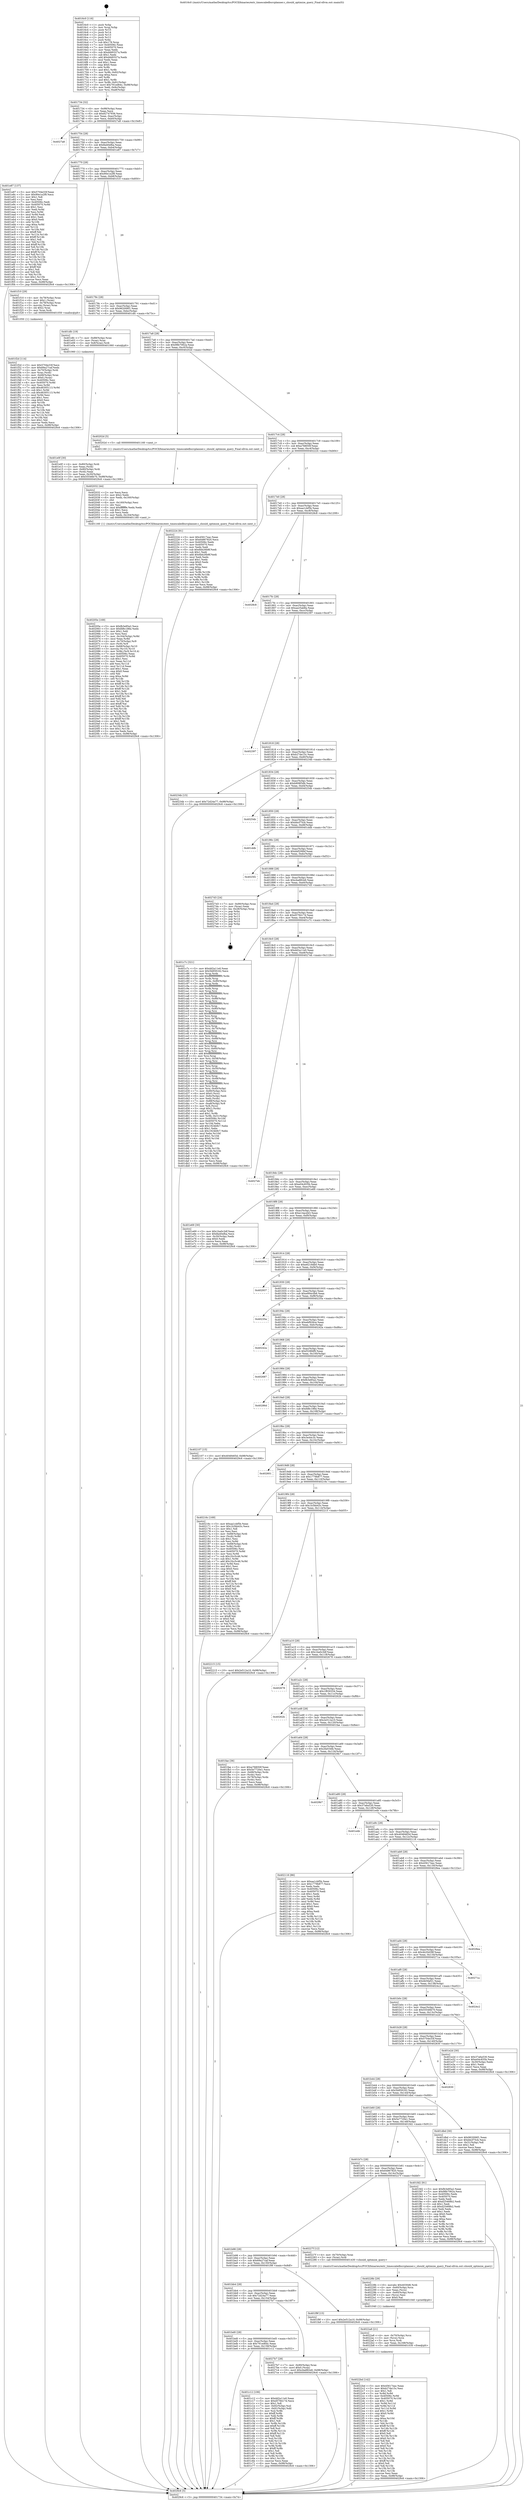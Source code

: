 digraph "0x4016c0" {
  label = "0x4016c0 (/mnt/c/Users/mathe/Desktop/tcc/POCII/binaries/extr_timescaledbsrcplanner.c_should_optimize_query_Final-ollvm.out::main(0))"
  labelloc = "t"
  node[shape=record]

  Entry [label="",width=0.3,height=0.3,shape=circle,fillcolor=black,style=filled]
  "0x401734" [label="{
     0x401734 [32]\l
     | [instrs]\l
     &nbsp;&nbsp;0x401734 \<+6\>: mov -0x98(%rbp),%eax\l
     &nbsp;&nbsp;0x40173a \<+2\>: mov %eax,%ecx\l
     &nbsp;&nbsp;0x40173c \<+6\>: sub $0x82747936,%ecx\l
     &nbsp;&nbsp;0x401742 \<+6\>: mov %eax,-0xac(%rbp)\l
     &nbsp;&nbsp;0x401748 \<+6\>: mov %ecx,-0xb0(%rbp)\l
     &nbsp;&nbsp;0x40174e \<+6\>: je 00000000004027a8 \<main+0x10e8\>\l
  }"]
  "0x4027a8" [label="{
     0x4027a8\l
  }", style=dashed]
  "0x401754" [label="{
     0x401754 [28]\l
     | [instrs]\l
     &nbsp;&nbsp;0x401754 \<+5\>: jmp 0000000000401759 \<main+0x99\>\l
     &nbsp;&nbsp;0x401759 \<+6\>: mov -0xac(%rbp),%eax\l
     &nbsp;&nbsp;0x40175f \<+5\>: sub $0x8a40efba,%eax\l
     &nbsp;&nbsp;0x401764 \<+6\>: mov %eax,-0xb4(%rbp)\l
     &nbsp;&nbsp;0x40176a \<+6\>: je 0000000000401e87 \<main+0x7c7\>\l
  }"]
  Exit [label="",width=0.3,height=0.3,shape=circle,fillcolor=black,style=filled,peripheries=2]
  "0x401e87" [label="{
     0x401e87 [137]\l
     | [instrs]\l
     &nbsp;&nbsp;0x401e87 \<+5\>: mov $0x5704e33f,%eax\l
     &nbsp;&nbsp;0x401e8c \<+5\>: mov $0x90e1e2f9,%ecx\l
     &nbsp;&nbsp;0x401e91 \<+2\>: mov $0x1,%dl\l
     &nbsp;&nbsp;0x401e93 \<+2\>: xor %esi,%esi\l
     &nbsp;&nbsp;0x401e95 \<+7\>: mov 0x40506c,%edi\l
     &nbsp;&nbsp;0x401e9c \<+8\>: mov 0x405070,%r8d\l
     &nbsp;&nbsp;0x401ea4 \<+3\>: sub $0x1,%esi\l
     &nbsp;&nbsp;0x401ea7 \<+3\>: mov %edi,%r9d\l
     &nbsp;&nbsp;0x401eaa \<+3\>: add %esi,%r9d\l
     &nbsp;&nbsp;0x401ead \<+4\>: imul %r9d,%edi\l
     &nbsp;&nbsp;0x401eb1 \<+3\>: and $0x1,%edi\l
     &nbsp;&nbsp;0x401eb4 \<+3\>: cmp $0x0,%edi\l
     &nbsp;&nbsp;0x401eb7 \<+4\>: sete %r10b\l
     &nbsp;&nbsp;0x401ebb \<+4\>: cmp $0xa,%r8d\l
     &nbsp;&nbsp;0x401ebf \<+4\>: setl %r11b\l
     &nbsp;&nbsp;0x401ec3 \<+3\>: mov %r10b,%bl\l
     &nbsp;&nbsp;0x401ec6 \<+3\>: xor $0xff,%bl\l
     &nbsp;&nbsp;0x401ec9 \<+3\>: mov %r11b,%r14b\l
     &nbsp;&nbsp;0x401ecc \<+4\>: xor $0xff,%r14b\l
     &nbsp;&nbsp;0x401ed0 \<+3\>: xor $0x1,%dl\l
     &nbsp;&nbsp;0x401ed3 \<+3\>: mov %bl,%r15b\l
     &nbsp;&nbsp;0x401ed6 \<+4\>: and $0xff,%r15b\l
     &nbsp;&nbsp;0x401eda \<+3\>: and %dl,%r10b\l
     &nbsp;&nbsp;0x401edd \<+3\>: mov %r14b,%r12b\l
     &nbsp;&nbsp;0x401ee0 \<+4\>: and $0xff,%r12b\l
     &nbsp;&nbsp;0x401ee4 \<+3\>: and %dl,%r11b\l
     &nbsp;&nbsp;0x401ee7 \<+3\>: or %r10b,%r15b\l
     &nbsp;&nbsp;0x401eea \<+3\>: or %r11b,%r12b\l
     &nbsp;&nbsp;0x401eed \<+3\>: xor %r12b,%r15b\l
     &nbsp;&nbsp;0x401ef0 \<+3\>: or %r14b,%bl\l
     &nbsp;&nbsp;0x401ef3 \<+3\>: xor $0xff,%bl\l
     &nbsp;&nbsp;0x401ef6 \<+3\>: or $0x1,%dl\l
     &nbsp;&nbsp;0x401ef9 \<+2\>: and %dl,%bl\l
     &nbsp;&nbsp;0x401efb \<+3\>: or %bl,%r15b\l
     &nbsp;&nbsp;0x401efe \<+4\>: test $0x1,%r15b\l
     &nbsp;&nbsp;0x401f02 \<+3\>: cmovne %ecx,%eax\l
     &nbsp;&nbsp;0x401f05 \<+6\>: mov %eax,-0x98(%rbp)\l
     &nbsp;&nbsp;0x401f0b \<+5\>: jmp 00000000004029c6 \<main+0x1306\>\l
  }"]
  "0x401770" [label="{
     0x401770 [28]\l
     | [instrs]\l
     &nbsp;&nbsp;0x401770 \<+5\>: jmp 0000000000401775 \<main+0xb5\>\l
     &nbsp;&nbsp;0x401775 \<+6\>: mov -0xac(%rbp),%eax\l
     &nbsp;&nbsp;0x40177b \<+5\>: sub $0x90e1e2f9,%eax\l
     &nbsp;&nbsp;0x401780 \<+6\>: mov %eax,-0xb8(%rbp)\l
     &nbsp;&nbsp;0x401786 \<+6\>: je 0000000000401f10 \<main+0x850\>\l
  }"]
  "0x4022bd" [label="{
     0x4022bd [142]\l
     | [instrs]\l
     &nbsp;&nbsp;0x4022bd \<+5\>: mov $0x45617eac,%eax\l
     &nbsp;&nbsp;0x4022c2 \<+5\>: mov $0xb27de15c,%esi\l
     &nbsp;&nbsp;0x4022c7 \<+2\>: mov $0x1,%dl\l
     &nbsp;&nbsp;0x4022c9 \<+3\>: xor %r8d,%r8d\l
     &nbsp;&nbsp;0x4022cc \<+8\>: mov 0x40506c,%r9d\l
     &nbsp;&nbsp;0x4022d4 \<+8\>: mov 0x405070,%r10d\l
     &nbsp;&nbsp;0x4022dc \<+4\>: sub $0x1,%r8d\l
     &nbsp;&nbsp;0x4022e0 \<+3\>: mov %r9d,%r11d\l
     &nbsp;&nbsp;0x4022e3 \<+3\>: add %r8d,%r11d\l
     &nbsp;&nbsp;0x4022e6 \<+4\>: imul %r11d,%r9d\l
     &nbsp;&nbsp;0x4022ea \<+4\>: and $0x1,%r9d\l
     &nbsp;&nbsp;0x4022ee \<+4\>: cmp $0x0,%r9d\l
     &nbsp;&nbsp;0x4022f2 \<+3\>: sete %bl\l
     &nbsp;&nbsp;0x4022f5 \<+4\>: cmp $0xa,%r10d\l
     &nbsp;&nbsp;0x4022f9 \<+4\>: setl %r14b\l
     &nbsp;&nbsp;0x4022fd \<+3\>: mov %bl,%r15b\l
     &nbsp;&nbsp;0x402300 \<+4\>: xor $0xff,%r15b\l
     &nbsp;&nbsp;0x402304 \<+3\>: mov %r14b,%r12b\l
     &nbsp;&nbsp;0x402307 \<+4\>: xor $0xff,%r12b\l
     &nbsp;&nbsp;0x40230b \<+3\>: xor $0x0,%dl\l
     &nbsp;&nbsp;0x40230e \<+3\>: mov %r15b,%r13b\l
     &nbsp;&nbsp;0x402311 \<+4\>: and $0x0,%r13b\l
     &nbsp;&nbsp;0x402315 \<+2\>: and %dl,%bl\l
     &nbsp;&nbsp;0x402317 \<+3\>: mov %r12b,%cl\l
     &nbsp;&nbsp;0x40231a \<+3\>: and $0x0,%cl\l
     &nbsp;&nbsp;0x40231d \<+3\>: and %dl,%r14b\l
     &nbsp;&nbsp;0x402320 \<+3\>: or %bl,%r13b\l
     &nbsp;&nbsp;0x402323 \<+3\>: or %r14b,%cl\l
     &nbsp;&nbsp;0x402326 \<+3\>: xor %cl,%r13b\l
     &nbsp;&nbsp;0x402329 \<+3\>: or %r12b,%r15b\l
     &nbsp;&nbsp;0x40232c \<+4\>: xor $0xff,%r15b\l
     &nbsp;&nbsp;0x402330 \<+3\>: or $0x0,%dl\l
     &nbsp;&nbsp;0x402333 \<+3\>: and %dl,%r15b\l
     &nbsp;&nbsp;0x402336 \<+3\>: or %r15b,%r13b\l
     &nbsp;&nbsp;0x402339 \<+4\>: test $0x1,%r13b\l
     &nbsp;&nbsp;0x40233d \<+3\>: cmovne %esi,%eax\l
     &nbsp;&nbsp;0x402340 \<+6\>: mov %eax,-0x98(%rbp)\l
     &nbsp;&nbsp;0x402346 \<+5\>: jmp 00000000004029c6 \<main+0x1306\>\l
  }"]
  "0x401f10" [label="{
     0x401f10 [29]\l
     | [instrs]\l
     &nbsp;&nbsp;0x401f10 \<+4\>: mov -0x78(%rbp),%rax\l
     &nbsp;&nbsp;0x401f14 \<+6\>: movl $0x1,(%rax)\l
     &nbsp;&nbsp;0x401f1a \<+4\>: mov -0x78(%rbp),%rax\l
     &nbsp;&nbsp;0x401f1e \<+3\>: movslq (%rax),%rax\l
     &nbsp;&nbsp;0x401f21 \<+4\>: shl $0x2,%rax\l
     &nbsp;&nbsp;0x401f25 \<+3\>: mov %rax,%rdi\l
     &nbsp;&nbsp;0x401f28 \<+5\>: call 0000000000401050 \<malloc@plt\>\l
     | [calls]\l
     &nbsp;&nbsp;0x401050 \{1\} (unknown)\l
  }"]
  "0x40178c" [label="{
     0x40178c [28]\l
     | [instrs]\l
     &nbsp;&nbsp;0x40178c \<+5\>: jmp 0000000000401791 \<main+0xd1\>\l
     &nbsp;&nbsp;0x401791 \<+6\>: mov -0xac(%rbp),%eax\l
     &nbsp;&nbsp;0x401797 \<+5\>: sub $0x962006f1,%eax\l
     &nbsp;&nbsp;0x40179c \<+6\>: mov %eax,-0xbc(%rbp)\l
     &nbsp;&nbsp;0x4017a2 \<+6\>: je 0000000000401dfc \<main+0x73c\>\l
  }"]
  "0x4022a8" [label="{
     0x4022a8 [21]\l
     | [instrs]\l
     &nbsp;&nbsp;0x4022a8 \<+4\>: mov -0x70(%rbp),%rcx\l
     &nbsp;&nbsp;0x4022ac \<+3\>: mov (%rcx),%rcx\l
     &nbsp;&nbsp;0x4022af \<+3\>: mov %rcx,%rdi\l
     &nbsp;&nbsp;0x4022b2 \<+6\>: mov %eax,-0x168(%rbp)\l
     &nbsp;&nbsp;0x4022b8 \<+5\>: call 0000000000401030 \<free@plt\>\l
     | [calls]\l
     &nbsp;&nbsp;0x401030 \{1\} (unknown)\l
  }"]
  "0x401dfc" [label="{
     0x401dfc [19]\l
     | [instrs]\l
     &nbsp;&nbsp;0x401dfc \<+7\>: mov -0x88(%rbp),%rax\l
     &nbsp;&nbsp;0x401e03 \<+3\>: mov (%rax),%rax\l
     &nbsp;&nbsp;0x401e06 \<+4\>: mov 0x8(%rax),%rdi\l
     &nbsp;&nbsp;0x401e0a \<+5\>: call 0000000000401060 \<atoi@plt\>\l
     | [calls]\l
     &nbsp;&nbsp;0x401060 \{1\} (unknown)\l
  }"]
  "0x4017a8" [label="{
     0x4017a8 [28]\l
     | [instrs]\l
     &nbsp;&nbsp;0x4017a8 \<+5\>: jmp 00000000004017ad \<main+0xed\>\l
     &nbsp;&nbsp;0x4017ad \<+6\>: mov -0xac(%rbp),%eax\l
     &nbsp;&nbsp;0x4017b3 \<+5\>: sub $0x98b7062a,%eax\l
     &nbsp;&nbsp;0x4017b8 \<+6\>: mov %eax,-0xc0(%rbp)\l
     &nbsp;&nbsp;0x4017be \<+6\>: je 000000000040202d \<main+0x96d\>\l
  }"]
  "0x40228b" [label="{
     0x40228b [29]\l
     | [instrs]\l
     &nbsp;&nbsp;0x40228b \<+10\>: movabs $0x4030d6,%rdi\l
     &nbsp;&nbsp;0x402295 \<+4\>: mov -0x60(%rbp),%rcx\l
     &nbsp;&nbsp;0x402299 \<+2\>: mov %eax,(%rcx)\l
     &nbsp;&nbsp;0x40229b \<+4\>: mov -0x60(%rbp),%rcx\l
     &nbsp;&nbsp;0x40229f \<+2\>: mov (%rcx),%esi\l
     &nbsp;&nbsp;0x4022a1 \<+2\>: mov $0x0,%al\l
     &nbsp;&nbsp;0x4022a3 \<+5\>: call 0000000000401040 \<printf@plt\>\l
     | [calls]\l
     &nbsp;&nbsp;0x401040 \{1\} (unknown)\l
  }"]
  "0x40202d" [label="{
     0x40202d [5]\l
     | [instrs]\l
     &nbsp;&nbsp;0x40202d \<+5\>: call 0000000000401160 \<next_i\>\l
     | [calls]\l
     &nbsp;&nbsp;0x401160 \{1\} (/mnt/c/Users/mathe/Desktop/tcc/POCII/binaries/extr_timescaledbsrcplanner.c_should_optimize_query_Final-ollvm.out::next_i)\l
  }"]
  "0x4017c4" [label="{
     0x4017c4 [28]\l
     | [instrs]\l
     &nbsp;&nbsp;0x4017c4 \<+5\>: jmp 00000000004017c9 \<main+0x109\>\l
     &nbsp;&nbsp;0x4017c9 \<+6\>: mov -0xac(%rbp),%eax\l
     &nbsp;&nbsp;0x4017cf \<+5\>: sub $0xa7fd650f,%eax\l
     &nbsp;&nbsp;0x4017d4 \<+6\>: mov %eax,-0xc4(%rbp)\l
     &nbsp;&nbsp;0x4017da \<+6\>: je 0000000000402224 \<main+0xb64\>\l
  }"]
  "0x40205e" [label="{
     0x40205e [169]\l
     | [instrs]\l
     &nbsp;&nbsp;0x40205e \<+5\>: mov $0xfb3e85a2,%ecx\l
     &nbsp;&nbsp;0x402063 \<+5\>: mov $0xfd8c186e,%edx\l
     &nbsp;&nbsp;0x402068 \<+3\>: mov $0x1,%dil\l
     &nbsp;&nbsp;0x40206b \<+2\>: xor %esi,%esi\l
     &nbsp;&nbsp;0x40206d \<+7\>: mov -0x164(%rbp),%r8d\l
     &nbsp;&nbsp;0x402074 \<+4\>: imul %eax,%r8d\l
     &nbsp;&nbsp;0x402078 \<+4\>: mov -0x70(%rbp),%r9\l
     &nbsp;&nbsp;0x40207c \<+3\>: mov (%r9),%r9\l
     &nbsp;&nbsp;0x40207f \<+4\>: mov -0x68(%rbp),%r10\l
     &nbsp;&nbsp;0x402083 \<+3\>: movslq (%r10),%r10\l
     &nbsp;&nbsp;0x402086 \<+4\>: mov %r8d,(%r9,%r10,4)\l
     &nbsp;&nbsp;0x40208a \<+7\>: mov 0x40506c,%eax\l
     &nbsp;&nbsp;0x402091 \<+8\>: mov 0x405070,%r8d\l
     &nbsp;&nbsp;0x402099 \<+3\>: sub $0x1,%esi\l
     &nbsp;&nbsp;0x40209c \<+3\>: mov %eax,%r11d\l
     &nbsp;&nbsp;0x40209f \<+3\>: add %esi,%r11d\l
     &nbsp;&nbsp;0x4020a2 \<+4\>: imul %r11d,%eax\l
     &nbsp;&nbsp;0x4020a6 \<+3\>: and $0x1,%eax\l
     &nbsp;&nbsp;0x4020a9 \<+3\>: cmp $0x0,%eax\l
     &nbsp;&nbsp;0x4020ac \<+3\>: sete %bl\l
     &nbsp;&nbsp;0x4020af \<+4\>: cmp $0xa,%r8d\l
     &nbsp;&nbsp;0x4020b3 \<+4\>: setl %r14b\l
     &nbsp;&nbsp;0x4020b7 \<+3\>: mov %bl,%r15b\l
     &nbsp;&nbsp;0x4020ba \<+4\>: xor $0xff,%r15b\l
     &nbsp;&nbsp;0x4020be \<+3\>: mov %r14b,%r12b\l
     &nbsp;&nbsp;0x4020c1 \<+4\>: xor $0xff,%r12b\l
     &nbsp;&nbsp;0x4020c5 \<+4\>: xor $0x1,%dil\l
     &nbsp;&nbsp;0x4020c9 \<+3\>: mov %r15b,%r13b\l
     &nbsp;&nbsp;0x4020cc \<+4\>: and $0xff,%r13b\l
     &nbsp;&nbsp;0x4020d0 \<+3\>: and %dil,%bl\l
     &nbsp;&nbsp;0x4020d3 \<+3\>: mov %r12b,%al\l
     &nbsp;&nbsp;0x4020d6 \<+2\>: and $0xff,%al\l
     &nbsp;&nbsp;0x4020d8 \<+3\>: and %dil,%r14b\l
     &nbsp;&nbsp;0x4020db \<+3\>: or %bl,%r13b\l
     &nbsp;&nbsp;0x4020de \<+3\>: or %r14b,%al\l
     &nbsp;&nbsp;0x4020e1 \<+3\>: xor %al,%r13b\l
     &nbsp;&nbsp;0x4020e4 \<+3\>: or %r12b,%r15b\l
     &nbsp;&nbsp;0x4020e7 \<+4\>: xor $0xff,%r15b\l
     &nbsp;&nbsp;0x4020eb \<+4\>: or $0x1,%dil\l
     &nbsp;&nbsp;0x4020ef \<+3\>: and %dil,%r15b\l
     &nbsp;&nbsp;0x4020f2 \<+3\>: or %r15b,%r13b\l
     &nbsp;&nbsp;0x4020f5 \<+4\>: test $0x1,%r13b\l
     &nbsp;&nbsp;0x4020f9 \<+3\>: cmovne %edx,%ecx\l
     &nbsp;&nbsp;0x4020fc \<+6\>: mov %ecx,-0x98(%rbp)\l
     &nbsp;&nbsp;0x402102 \<+5\>: jmp 00000000004029c6 \<main+0x1306\>\l
  }"]
  "0x402224" [label="{
     0x402224 [91]\l
     | [instrs]\l
     &nbsp;&nbsp;0x402224 \<+5\>: mov $0x45617eac,%eax\l
     &nbsp;&nbsp;0x402229 \<+5\>: mov $0x64867820,%ecx\l
     &nbsp;&nbsp;0x40222e \<+7\>: mov 0x40506c,%edx\l
     &nbsp;&nbsp;0x402235 \<+7\>: mov 0x405070,%esi\l
     &nbsp;&nbsp;0x40223c \<+2\>: mov %edx,%edi\l
     &nbsp;&nbsp;0x40223e \<+6\>: sub $0x6bb26b8f,%edi\l
     &nbsp;&nbsp;0x402244 \<+3\>: sub $0x1,%edi\l
     &nbsp;&nbsp;0x402247 \<+6\>: add $0x6bb26b8f,%edi\l
     &nbsp;&nbsp;0x40224d \<+3\>: imul %edi,%edx\l
     &nbsp;&nbsp;0x402250 \<+3\>: and $0x1,%edx\l
     &nbsp;&nbsp;0x402253 \<+3\>: cmp $0x0,%edx\l
     &nbsp;&nbsp;0x402256 \<+4\>: sete %r8b\l
     &nbsp;&nbsp;0x40225a \<+3\>: cmp $0xa,%esi\l
     &nbsp;&nbsp;0x40225d \<+4\>: setl %r9b\l
     &nbsp;&nbsp;0x402261 \<+3\>: mov %r8b,%r10b\l
     &nbsp;&nbsp;0x402264 \<+3\>: and %r9b,%r10b\l
     &nbsp;&nbsp;0x402267 \<+3\>: xor %r9b,%r8b\l
     &nbsp;&nbsp;0x40226a \<+3\>: or %r8b,%r10b\l
     &nbsp;&nbsp;0x40226d \<+4\>: test $0x1,%r10b\l
     &nbsp;&nbsp;0x402271 \<+3\>: cmovne %ecx,%eax\l
     &nbsp;&nbsp;0x402274 \<+6\>: mov %eax,-0x98(%rbp)\l
     &nbsp;&nbsp;0x40227a \<+5\>: jmp 00000000004029c6 \<main+0x1306\>\l
  }"]
  "0x4017e0" [label="{
     0x4017e0 [28]\l
     | [instrs]\l
     &nbsp;&nbsp;0x4017e0 \<+5\>: jmp 00000000004017e5 \<main+0x125\>\l
     &nbsp;&nbsp;0x4017e5 \<+6\>: mov -0xac(%rbp),%eax\l
     &nbsp;&nbsp;0x4017eb \<+5\>: sub $0xaa1cbf5b,%eax\l
     &nbsp;&nbsp;0x4017f0 \<+6\>: mov %eax,-0xc8(%rbp)\l
     &nbsp;&nbsp;0x4017f6 \<+6\>: je 00000000004028c8 \<main+0x1208\>\l
  }"]
  "0x402032" [label="{
     0x402032 [44]\l
     | [instrs]\l
     &nbsp;&nbsp;0x402032 \<+2\>: xor %ecx,%ecx\l
     &nbsp;&nbsp;0x402034 \<+5\>: mov $0x2,%edx\l
     &nbsp;&nbsp;0x402039 \<+6\>: mov %edx,-0x160(%rbp)\l
     &nbsp;&nbsp;0x40203f \<+1\>: cltd\l
     &nbsp;&nbsp;0x402040 \<+6\>: mov -0x160(%rbp),%esi\l
     &nbsp;&nbsp;0x402046 \<+2\>: idiv %esi\l
     &nbsp;&nbsp;0x402048 \<+6\>: imul $0xfffffffe,%edx,%edx\l
     &nbsp;&nbsp;0x40204e \<+3\>: sub $0x1,%ecx\l
     &nbsp;&nbsp;0x402051 \<+2\>: sub %ecx,%edx\l
     &nbsp;&nbsp;0x402053 \<+6\>: mov %edx,-0x164(%rbp)\l
     &nbsp;&nbsp;0x402059 \<+5\>: call 0000000000401160 \<next_i\>\l
     | [calls]\l
     &nbsp;&nbsp;0x401160 \{1\} (/mnt/c/Users/mathe/Desktop/tcc/POCII/binaries/extr_timescaledbsrcplanner.c_should_optimize_query_Final-ollvm.out::next_i)\l
  }"]
  "0x4028c8" [label="{
     0x4028c8\l
  }", style=dashed]
  "0x4017fc" [label="{
     0x4017fc [28]\l
     | [instrs]\l
     &nbsp;&nbsp;0x4017fc \<+5\>: jmp 0000000000401801 \<main+0x141\>\l
     &nbsp;&nbsp;0x401801 \<+6\>: mov -0xac(%rbp),%eax\l
     &nbsp;&nbsp;0x401807 \<+5\>: sub $0xaa25ab8a,%eax\l
     &nbsp;&nbsp;0x40180c \<+6\>: mov %eax,-0xcc(%rbp)\l
     &nbsp;&nbsp;0x401812 \<+6\>: je 0000000000402397 \<main+0xcd7\>\l
  }"]
  "0x401f2d" [label="{
     0x401f2d [114]\l
     | [instrs]\l
     &nbsp;&nbsp;0x401f2d \<+5\>: mov $0x5704e33f,%ecx\l
     &nbsp;&nbsp;0x401f32 \<+5\>: mov $0x69a27caf,%edx\l
     &nbsp;&nbsp;0x401f37 \<+4\>: mov -0x70(%rbp),%rdi\l
     &nbsp;&nbsp;0x401f3b \<+3\>: mov %rax,(%rdi)\l
     &nbsp;&nbsp;0x401f3e \<+4\>: mov -0x68(%rbp),%rax\l
     &nbsp;&nbsp;0x401f42 \<+6\>: movl $0x0,(%rax)\l
     &nbsp;&nbsp;0x401f48 \<+7\>: mov 0x40506c,%esi\l
     &nbsp;&nbsp;0x401f4f \<+8\>: mov 0x405070,%r8d\l
     &nbsp;&nbsp;0x401f57 \<+3\>: mov %esi,%r9d\l
     &nbsp;&nbsp;0x401f5a \<+7\>: add $0x46305113,%r9d\l
     &nbsp;&nbsp;0x401f61 \<+4\>: sub $0x1,%r9d\l
     &nbsp;&nbsp;0x401f65 \<+7\>: sub $0x46305113,%r9d\l
     &nbsp;&nbsp;0x401f6c \<+4\>: imul %r9d,%esi\l
     &nbsp;&nbsp;0x401f70 \<+3\>: and $0x1,%esi\l
     &nbsp;&nbsp;0x401f73 \<+3\>: cmp $0x0,%esi\l
     &nbsp;&nbsp;0x401f76 \<+4\>: sete %r10b\l
     &nbsp;&nbsp;0x401f7a \<+4\>: cmp $0xa,%r8d\l
     &nbsp;&nbsp;0x401f7e \<+4\>: setl %r11b\l
     &nbsp;&nbsp;0x401f82 \<+3\>: mov %r10b,%bl\l
     &nbsp;&nbsp;0x401f85 \<+3\>: and %r11b,%bl\l
     &nbsp;&nbsp;0x401f88 \<+3\>: xor %r11b,%r10b\l
     &nbsp;&nbsp;0x401f8b \<+3\>: or %r10b,%bl\l
     &nbsp;&nbsp;0x401f8e \<+3\>: test $0x1,%bl\l
     &nbsp;&nbsp;0x401f91 \<+3\>: cmovne %edx,%ecx\l
     &nbsp;&nbsp;0x401f94 \<+6\>: mov %ecx,-0x98(%rbp)\l
     &nbsp;&nbsp;0x401f9a \<+5\>: jmp 00000000004029c6 \<main+0x1306\>\l
  }"]
  "0x402397" [label="{
     0x402397\l
  }", style=dashed]
  "0x401818" [label="{
     0x401818 [28]\l
     | [instrs]\l
     &nbsp;&nbsp;0x401818 \<+5\>: jmp 000000000040181d \<main+0x15d\>\l
     &nbsp;&nbsp;0x40181d \<+6\>: mov -0xac(%rbp),%eax\l
     &nbsp;&nbsp;0x401823 \<+5\>: sub $0xb27de15c,%eax\l
     &nbsp;&nbsp;0x401828 \<+6\>: mov %eax,-0xd0(%rbp)\l
     &nbsp;&nbsp;0x40182e \<+6\>: je 000000000040234b \<main+0xc8b\>\l
  }"]
  "0x401e0f" [label="{
     0x401e0f [30]\l
     | [instrs]\l
     &nbsp;&nbsp;0x401e0f \<+4\>: mov -0x80(%rbp),%rdi\l
     &nbsp;&nbsp;0x401e13 \<+2\>: mov %eax,(%rdi)\l
     &nbsp;&nbsp;0x401e15 \<+4\>: mov -0x80(%rbp),%rdi\l
     &nbsp;&nbsp;0x401e19 \<+2\>: mov (%rdi),%eax\l
     &nbsp;&nbsp;0x401e1b \<+3\>: mov %eax,-0x30(%rbp)\l
     &nbsp;&nbsp;0x401e1e \<+10\>: movl $0x55546b70,-0x98(%rbp)\l
     &nbsp;&nbsp;0x401e28 \<+5\>: jmp 00000000004029c6 \<main+0x1306\>\l
  }"]
  "0x40234b" [label="{
     0x40234b [15]\l
     | [instrs]\l
     &nbsp;&nbsp;0x40234b \<+10\>: movl $0x72d24a77,-0x98(%rbp)\l
     &nbsp;&nbsp;0x402355 \<+5\>: jmp 00000000004029c6 \<main+0x1306\>\l
  }"]
  "0x401834" [label="{
     0x401834 [28]\l
     | [instrs]\l
     &nbsp;&nbsp;0x401834 \<+5\>: jmp 0000000000401839 \<main+0x179\>\l
     &nbsp;&nbsp;0x401839 \<+6\>: mov -0xac(%rbp),%eax\l
     &nbsp;&nbsp;0x40183f \<+5\>: sub $0xb908f3db,%eax\l
     &nbsp;&nbsp;0x401844 \<+6\>: mov %eax,-0xd4(%rbp)\l
     &nbsp;&nbsp;0x40184a \<+6\>: je 000000000040254b \<main+0xe8b\>\l
  }"]
  "0x4016c0" [label="{
     0x4016c0 [116]\l
     | [instrs]\l
     &nbsp;&nbsp;0x4016c0 \<+1\>: push %rbp\l
     &nbsp;&nbsp;0x4016c1 \<+3\>: mov %rsp,%rbp\l
     &nbsp;&nbsp;0x4016c4 \<+2\>: push %r15\l
     &nbsp;&nbsp;0x4016c6 \<+2\>: push %r14\l
     &nbsp;&nbsp;0x4016c8 \<+2\>: push %r13\l
     &nbsp;&nbsp;0x4016ca \<+2\>: push %r12\l
     &nbsp;&nbsp;0x4016cc \<+1\>: push %rbx\l
     &nbsp;&nbsp;0x4016cd \<+7\>: sub $0x178,%rsp\l
     &nbsp;&nbsp;0x4016d4 \<+7\>: mov 0x40506c,%eax\l
     &nbsp;&nbsp;0x4016db \<+7\>: mov 0x405070,%ecx\l
     &nbsp;&nbsp;0x4016e2 \<+2\>: mov %eax,%edx\l
     &nbsp;&nbsp;0x4016e4 \<+6\>: sub $0xddd0327a,%edx\l
     &nbsp;&nbsp;0x4016ea \<+3\>: sub $0x1,%edx\l
     &nbsp;&nbsp;0x4016ed \<+6\>: add $0xddd0327a,%edx\l
     &nbsp;&nbsp;0x4016f3 \<+3\>: imul %edx,%eax\l
     &nbsp;&nbsp;0x4016f6 \<+3\>: and $0x1,%eax\l
     &nbsp;&nbsp;0x4016f9 \<+3\>: cmp $0x0,%eax\l
     &nbsp;&nbsp;0x4016fc \<+4\>: sete %r8b\l
     &nbsp;&nbsp;0x401700 \<+4\>: and $0x1,%r8b\l
     &nbsp;&nbsp;0x401704 \<+7\>: mov %r8b,-0x92(%rbp)\l
     &nbsp;&nbsp;0x40170b \<+3\>: cmp $0xa,%ecx\l
     &nbsp;&nbsp;0x40170e \<+4\>: setl %r8b\l
     &nbsp;&nbsp;0x401712 \<+4\>: and $0x1,%r8b\l
     &nbsp;&nbsp;0x401716 \<+7\>: mov %r8b,-0x91(%rbp)\l
     &nbsp;&nbsp;0x40171d \<+10\>: movl $0x791ed64c,-0x98(%rbp)\l
     &nbsp;&nbsp;0x401727 \<+6\>: mov %edi,-0x9c(%rbp)\l
     &nbsp;&nbsp;0x40172d \<+7\>: mov %rsi,-0xa8(%rbp)\l
  }"]
  "0x40254b" [label="{
     0x40254b\l
  }", style=dashed]
  "0x401850" [label="{
     0x401850 [28]\l
     | [instrs]\l
     &nbsp;&nbsp;0x401850 \<+5\>: jmp 0000000000401855 \<main+0x195\>\l
     &nbsp;&nbsp;0x401855 \<+6\>: mov -0xac(%rbp),%eax\l
     &nbsp;&nbsp;0x40185b \<+5\>: sub $0xbbcf75cb,%eax\l
     &nbsp;&nbsp;0x401860 \<+6\>: mov %eax,-0xd8(%rbp)\l
     &nbsp;&nbsp;0x401866 \<+6\>: je 0000000000401ddb \<main+0x71b\>\l
  }"]
  "0x4029c6" [label="{
     0x4029c6 [5]\l
     | [instrs]\l
     &nbsp;&nbsp;0x4029c6 \<+5\>: jmp 0000000000401734 \<main+0x74\>\l
  }"]
  "0x401ddb" [label="{
     0x401ddb\l
  }", style=dashed]
  "0x40186c" [label="{
     0x40186c [28]\l
     | [instrs]\l
     &nbsp;&nbsp;0x40186c \<+5\>: jmp 0000000000401871 \<main+0x1b1\>\l
     &nbsp;&nbsp;0x401871 \<+6\>: mov -0xac(%rbp),%eax\l
     &nbsp;&nbsp;0x401877 \<+5\>: sub $0xbbf206bf,%eax\l
     &nbsp;&nbsp;0x40187c \<+6\>: mov %eax,-0xdc(%rbp)\l
     &nbsp;&nbsp;0x401882 \<+6\>: je 00000000004025f2 \<main+0xf32\>\l
  }"]
  "0x401bec" [label="{
     0x401bec\l
  }", style=dashed]
  "0x4025f2" [label="{
     0x4025f2\l
  }", style=dashed]
  "0x401888" [label="{
     0x401888 [28]\l
     | [instrs]\l
     &nbsp;&nbsp;0x401888 \<+5\>: jmp 000000000040188d \<main+0x1cd\>\l
     &nbsp;&nbsp;0x40188d \<+6\>: mov -0xac(%rbp),%eax\l
     &nbsp;&nbsp;0x401893 \<+5\>: sub $0xcba882e6,%eax\l
     &nbsp;&nbsp;0x401898 \<+6\>: mov %eax,-0xe0(%rbp)\l
     &nbsp;&nbsp;0x40189e \<+6\>: je 00000000004027d3 \<main+0x1113\>\l
  }"]
  "0x401c12" [label="{
     0x401c12 [106]\l
     | [instrs]\l
     &nbsp;&nbsp;0x401c12 \<+5\>: mov $0xdd2a11e0,%eax\l
     &nbsp;&nbsp;0x401c17 \<+5\>: mov $0xd578417d,%ecx\l
     &nbsp;&nbsp;0x401c1c \<+2\>: mov $0x1,%dl\l
     &nbsp;&nbsp;0x401c1e \<+7\>: mov -0x92(%rbp),%sil\l
     &nbsp;&nbsp;0x401c25 \<+7\>: mov -0x91(%rbp),%dil\l
     &nbsp;&nbsp;0x401c2c \<+3\>: mov %sil,%r8b\l
     &nbsp;&nbsp;0x401c2f \<+4\>: xor $0xff,%r8b\l
     &nbsp;&nbsp;0x401c33 \<+3\>: mov %dil,%r9b\l
     &nbsp;&nbsp;0x401c36 \<+4\>: xor $0xff,%r9b\l
     &nbsp;&nbsp;0x401c3a \<+3\>: xor $0x1,%dl\l
     &nbsp;&nbsp;0x401c3d \<+3\>: mov %r8b,%r10b\l
     &nbsp;&nbsp;0x401c40 \<+4\>: and $0xff,%r10b\l
     &nbsp;&nbsp;0x401c44 \<+3\>: and %dl,%sil\l
     &nbsp;&nbsp;0x401c47 \<+3\>: mov %r9b,%r11b\l
     &nbsp;&nbsp;0x401c4a \<+4\>: and $0xff,%r11b\l
     &nbsp;&nbsp;0x401c4e \<+3\>: and %dl,%dil\l
     &nbsp;&nbsp;0x401c51 \<+3\>: or %sil,%r10b\l
     &nbsp;&nbsp;0x401c54 \<+3\>: or %dil,%r11b\l
     &nbsp;&nbsp;0x401c57 \<+3\>: xor %r11b,%r10b\l
     &nbsp;&nbsp;0x401c5a \<+3\>: or %r9b,%r8b\l
     &nbsp;&nbsp;0x401c5d \<+4\>: xor $0xff,%r8b\l
     &nbsp;&nbsp;0x401c61 \<+3\>: or $0x1,%dl\l
     &nbsp;&nbsp;0x401c64 \<+3\>: and %dl,%r8b\l
     &nbsp;&nbsp;0x401c67 \<+3\>: or %r8b,%r10b\l
     &nbsp;&nbsp;0x401c6a \<+4\>: test $0x1,%r10b\l
     &nbsp;&nbsp;0x401c6e \<+3\>: cmovne %ecx,%eax\l
     &nbsp;&nbsp;0x401c71 \<+6\>: mov %eax,-0x98(%rbp)\l
     &nbsp;&nbsp;0x401c77 \<+5\>: jmp 00000000004029c6 \<main+0x1306\>\l
  }"]
  "0x4027d3" [label="{
     0x4027d3 [24]\l
     | [instrs]\l
     &nbsp;&nbsp;0x4027d3 \<+7\>: mov -0x90(%rbp),%rax\l
     &nbsp;&nbsp;0x4027da \<+2\>: mov (%rax),%eax\l
     &nbsp;&nbsp;0x4027dc \<+4\>: lea -0x28(%rbp),%rsp\l
     &nbsp;&nbsp;0x4027e0 \<+1\>: pop %rbx\l
     &nbsp;&nbsp;0x4027e1 \<+2\>: pop %r12\l
     &nbsp;&nbsp;0x4027e3 \<+2\>: pop %r13\l
     &nbsp;&nbsp;0x4027e5 \<+2\>: pop %r14\l
     &nbsp;&nbsp;0x4027e7 \<+2\>: pop %r15\l
     &nbsp;&nbsp;0x4027e9 \<+1\>: pop %rbp\l
     &nbsp;&nbsp;0x4027ea \<+1\>: ret\l
  }"]
  "0x4018a4" [label="{
     0x4018a4 [28]\l
     | [instrs]\l
     &nbsp;&nbsp;0x4018a4 \<+5\>: jmp 00000000004018a9 \<main+0x1e9\>\l
     &nbsp;&nbsp;0x4018a9 \<+6\>: mov -0xac(%rbp),%eax\l
     &nbsp;&nbsp;0x4018af \<+5\>: sub $0xd578417d,%eax\l
     &nbsp;&nbsp;0x4018b4 \<+6\>: mov %eax,-0xe4(%rbp)\l
     &nbsp;&nbsp;0x4018ba \<+6\>: je 0000000000401c7c \<main+0x5bc\>\l
  }"]
  "0x401bd0" [label="{
     0x401bd0 [28]\l
     | [instrs]\l
     &nbsp;&nbsp;0x401bd0 \<+5\>: jmp 0000000000401bd5 \<main+0x515\>\l
     &nbsp;&nbsp;0x401bd5 \<+6\>: mov -0xac(%rbp),%eax\l
     &nbsp;&nbsp;0x401bdb \<+5\>: sub $0x791ed64c,%eax\l
     &nbsp;&nbsp;0x401be0 \<+6\>: mov %eax,-0x158(%rbp)\l
     &nbsp;&nbsp;0x401be6 \<+6\>: je 0000000000401c12 \<main+0x552\>\l
  }"]
  "0x401c7c" [label="{
     0x401c7c [321]\l
     | [instrs]\l
     &nbsp;&nbsp;0x401c7c \<+5\>: mov $0xdd2a11e0,%eax\l
     &nbsp;&nbsp;0x401c81 \<+5\>: mov $0x5b859162,%ecx\l
     &nbsp;&nbsp;0x401c86 \<+3\>: mov %rsp,%rdx\l
     &nbsp;&nbsp;0x401c89 \<+4\>: add $0xfffffffffffffff0,%rdx\l
     &nbsp;&nbsp;0x401c8d \<+3\>: mov %rdx,%rsp\l
     &nbsp;&nbsp;0x401c90 \<+7\>: mov %rdx,-0x90(%rbp)\l
     &nbsp;&nbsp;0x401c97 \<+3\>: mov %rsp,%rdx\l
     &nbsp;&nbsp;0x401c9a \<+4\>: add $0xfffffffffffffff0,%rdx\l
     &nbsp;&nbsp;0x401c9e \<+3\>: mov %rdx,%rsp\l
     &nbsp;&nbsp;0x401ca1 \<+3\>: mov %rsp,%rsi\l
     &nbsp;&nbsp;0x401ca4 \<+4\>: add $0xfffffffffffffff0,%rsi\l
     &nbsp;&nbsp;0x401ca8 \<+3\>: mov %rsi,%rsp\l
     &nbsp;&nbsp;0x401cab \<+7\>: mov %rsi,-0x88(%rbp)\l
     &nbsp;&nbsp;0x401cb2 \<+3\>: mov %rsp,%rsi\l
     &nbsp;&nbsp;0x401cb5 \<+4\>: add $0xfffffffffffffff0,%rsi\l
     &nbsp;&nbsp;0x401cb9 \<+3\>: mov %rsi,%rsp\l
     &nbsp;&nbsp;0x401cbc \<+4\>: mov %rsi,-0x80(%rbp)\l
     &nbsp;&nbsp;0x401cc0 \<+3\>: mov %rsp,%rsi\l
     &nbsp;&nbsp;0x401cc3 \<+4\>: add $0xfffffffffffffff0,%rsi\l
     &nbsp;&nbsp;0x401cc7 \<+3\>: mov %rsi,%rsp\l
     &nbsp;&nbsp;0x401cca \<+4\>: mov %rsi,-0x78(%rbp)\l
     &nbsp;&nbsp;0x401cce \<+3\>: mov %rsp,%rsi\l
     &nbsp;&nbsp;0x401cd1 \<+4\>: add $0xfffffffffffffff0,%rsi\l
     &nbsp;&nbsp;0x401cd5 \<+3\>: mov %rsi,%rsp\l
     &nbsp;&nbsp;0x401cd8 \<+4\>: mov %rsi,-0x70(%rbp)\l
     &nbsp;&nbsp;0x401cdc \<+3\>: mov %rsp,%rsi\l
     &nbsp;&nbsp;0x401cdf \<+4\>: add $0xfffffffffffffff0,%rsi\l
     &nbsp;&nbsp;0x401ce3 \<+3\>: mov %rsi,%rsp\l
     &nbsp;&nbsp;0x401ce6 \<+4\>: mov %rsi,-0x68(%rbp)\l
     &nbsp;&nbsp;0x401cea \<+3\>: mov %rsp,%rsi\l
     &nbsp;&nbsp;0x401ced \<+4\>: add $0xfffffffffffffff0,%rsi\l
     &nbsp;&nbsp;0x401cf1 \<+3\>: mov %rsi,%rsp\l
     &nbsp;&nbsp;0x401cf4 \<+4\>: mov %rsi,-0x60(%rbp)\l
     &nbsp;&nbsp;0x401cf8 \<+3\>: mov %rsp,%rsi\l
     &nbsp;&nbsp;0x401cfb \<+4\>: add $0xfffffffffffffff0,%rsi\l
     &nbsp;&nbsp;0x401cff \<+3\>: mov %rsi,%rsp\l
     &nbsp;&nbsp;0x401d02 \<+4\>: mov %rsi,-0x58(%rbp)\l
     &nbsp;&nbsp;0x401d06 \<+3\>: mov %rsp,%rsi\l
     &nbsp;&nbsp;0x401d09 \<+4\>: add $0xfffffffffffffff0,%rsi\l
     &nbsp;&nbsp;0x401d0d \<+3\>: mov %rsi,%rsp\l
     &nbsp;&nbsp;0x401d10 \<+4\>: mov %rsi,-0x50(%rbp)\l
     &nbsp;&nbsp;0x401d14 \<+3\>: mov %rsp,%rsi\l
     &nbsp;&nbsp;0x401d17 \<+4\>: add $0xfffffffffffffff0,%rsi\l
     &nbsp;&nbsp;0x401d1b \<+3\>: mov %rsi,%rsp\l
     &nbsp;&nbsp;0x401d1e \<+4\>: mov %rsi,-0x48(%rbp)\l
     &nbsp;&nbsp;0x401d22 \<+3\>: mov %rsp,%rsi\l
     &nbsp;&nbsp;0x401d25 \<+4\>: add $0xfffffffffffffff0,%rsi\l
     &nbsp;&nbsp;0x401d29 \<+3\>: mov %rsi,%rsp\l
     &nbsp;&nbsp;0x401d2c \<+4\>: mov %rsi,-0x40(%rbp)\l
     &nbsp;&nbsp;0x401d30 \<+7\>: mov -0x90(%rbp),%rsi\l
     &nbsp;&nbsp;0x401d37 \<+6\>: movl $0x0,(%rsi)\l
     &nbsp;&nbsp;0x401d3d \<+6\>: mov -0x9c(%rbp),%edi\l
     &nbsp;&nbsp;0x401d43 \<+2\>: mov %edi,(%rdx)\l
     &nbsp;&nbsp;0x401d45 \<+7\>: mov -0x88(%rbp),%rsi\l
     &nbsp;&nbsp;0x401d4c \<+7\>: mov -0xa8(%rbp),%r8\l
     &nbsp;&nbsp;0x401d53 \<+3\>: mov %r8,(%rsi)\l
     &nbsp;&nbsp;0x401d56 \<+3\>: cmpl $0x2,(%rdx)\l
     &nbsp;&nbsp;0x401d59 \<+4\>: setne %r9b\l
     &nbsp;&nbsp;0x401d5d \<+4\>: and $0x1,%r9b\l
     &nbsp;&nbsp;0x401d61 \<+4\>: mov %r9b,-0x31(%rbp)\l
     &nbsp;&nbsp;0x401d65 \<+8\>: mov 0x40506c,%r10d\l
     &nbsp;&nbsp;0x401d6d \<+8\>: mov 0x405070,%r11d\l
     &nbsp;&nbsp;0x401d75 \<+3\>: mov %r10d,%ebx\l
     &nbsp;&nbsp;0x401d78 \<+6\>: add $0x1924b9c7,%ebx\l
     &nbsp;&nbsp;0x401d7e \<+3\>: sub $0x1,%ebx\l
     &nbsp;&nbsp;0x401d81 \<+6\>: sub $0x1924b9c7,%ebx\l
     &nbsp;&nbsp;0x401d87 \<+4\>: imul %ebx,%r10d\l
     &nbsp;&nbsp;0x401d8b \<+4\>: and $0x1,%r10d\l
     &nbsp;&nbsp;0x401d8f \<+4\>: cmp $0x0,%r10d\l
     &nbsp;&nbsp;0x401d93 \<+4\>: sete %r9b\l
     &nbsp;&nbsp;0x401d97 \<+4\>: cmp $0xa,%r11d\l
     &nbsp;&nbsp;0x401d9b \<+4\>: setl %r14b\l
     &nbsp;&nbsp;0x401d9f \<+3\>: mov %r9b,%r15b\l
     &nbsp;&nbsp;0x401da2 \<+3\>: and %r14b,%r15b\l
     &nbsp;&nbsp;0x401da5 \<+3\>: xor %r14b,%r9b\l
     &nbsp;&nbsp;0x401da8 \<+3\>: or %r9b,%r15b\l
     &nbsp;&nbsp;0x401dab \<+4\>: test $0x1,%r15b\l
     &nbsp;&nbsp;0x401daf \<+3\>: cmovne %ecx,%eax\l
     &nbsp;&nbsp;0x401db2 \<+6\>: mov %eax,-0x98(%rbp)\l
     &nbsp;&nbsp;0x401db8 \<+5\>: jmp 00000000004029c6 \<main+0x1306\>\l
  }"]
  "0x4018c0" [label="{
     0x4018c0 [28]\l
     | [instrs]\l
     &nbsp;&nbsp;0x4018c0 \<+5\>: jmp 00000000004018c5 \<main+0x205\>\l
     &nbsp;&nbsp;0x4018c5 \<+6\>: mov -0xac(%rbp),%eax\l
     &nbsp;&nbsp;0x4018cb \<+5\>: sub $0xdd2a11e0,%eax\l
     &nbsp;&nbsp;0x4018d0 \<+6\>: mov %eax,-0xe8(%rbp)\l
     &nbsp;&nbsp;0x4018d6 \<+6\>: je 00000000004027eb \<main+0x112b\>\l
  }"]
  "0x4027b7" [label="{
     0x4027b7 [28]\l
     | [instrs]\l
     &nbsp;&nbsp;0x4027b7 \<+7\>: mov -0x90(%rbp),%rax\l
     &nbsp;&nbsp;0x4027be \<+6\>: movl $0x0,(%rax)\l
     &nbsp;&nbsp;0x4027c4 \<+10\>: movl $0xcba882e6,-0x98(%rbp)\l
     &nbsp;&nbsp;0x4027ce \<+5\>: jmp 00000000004029c6 \<main+0x1306\>\l
  }"]
  "0x4027eb" [label="{
     0x4027eb\l
  }", style=dashed]
  "0x4018dc" [label="{
     0x4018dc [28]\l
     | [instrs]\l
     &nbsp;&nbsp;0x4018dc \<+5\>: jmp 00000000004018e1 \<main+0x221\>\l
     &nbsp;&nbsp;0x4018e1 \<+6\>: mov -0xac(%rbp),%eax\l
     &nbsp;&nbsp;0x4018e7 \<+5\>: sub $0xe04c835b,%eax\l
     &nbsp;&nbsp;0x4018ec \<+6\>: mov %eax,-0xec(%rbp)\l
     &nbsp;&nbsp;0x4018f2 \<+6\>: je 0000000000401e69 \<main+0x7a9\>\l
  }"]
  "0x401bb4" [label="{
     0x401bb4 [28]\l
     | [instrs]\l
     &nbsp;&nbsp;0x401bb4 \<+5\>: jmp 0000000000401bb9 \<main+0x4f9\>\l
     &nbsp;&nbsp;0x401bb9 \<+6\>: mov -0xac(%rbp),%eax\l
     &nbsp;&nbsp;0x401bbf \<+5\>: sub $0x72d24a77,%eax\l
     &nbsp;&nbsp;0x401bc4 \<+6\>: mov %eax,-0x154(%rbp)\l
     &nbsp;&nbsp;0x401bca \<+6\>: je 00000000004027b7 \<main+0x10f7\>\l
  }"]
  "0x401e69" [label="{
     0x401e69 [30]\l
     | [instrs]\l
     &nbsp;&nbsp;0x401e69 \<+5\>: mov $0x1ba0c3df,%eax\l
     &nbsp;&nbsp;0x401e6e \<+5\>: mov $0x8a40efba,%ecx\l
     &nbsp;&nbsp;0x401e73 \<+3\>: mov -0x30(%rbp),%edx\l
     &nbsp;&nbsp;0x401e76 \<+3\>: cmp $0x0,%edx\l
     &nbsp;&nbsp;0x401e79 \<+3\>: cmove %ecx,%eax\l
     &nbsp;&nbsp;0x401e7c \<+6\>: mov %eax,-0x98(%rbp)\l
     &nbsp;&nbsp;0x401e82 \<+5\>: jmp 00000000004029c6 \<main+0x1306\>\l
  }"]
  "0x4018f8" [label="{
     0x4018f8 [28]\l
     | [instrs]\l
     &nbsp;&nbsp;0x4018f8 \<+5\>: jmp 00000000004018fd \<main+0x23d\>\l
     &nbsp;&nbsp;0x4018fd \<+6\>: mov -0xac(%rbp),%eax\l
     &nbsp;&nbsp;0x401903 \<+5\>: sub $0xe14acd43,%eax\l
     &nbsp;&nbsp;0x401908 \<+6\>: mov %eax,-0xf0(%rbp)\l
     &nbsp;&nbsp;0x40190e \<+6\>: je 000000000040295c \<main+0x129c\>\l
  }"]
  "0x401f9f" [label="{
     0x401f9f [15]\l
     | [instrs]\l
     &nbsp;&nbsp;0x401f9f \<+10\>: movl $0x2e512a10,-0x98(%rbp)\l
     &nbsp;&nbsp;0x401fa9 \<+5\>: jmp 00000000004029c6 \<main+0x1306\>\l
  }"]
  "0x40295c" [label="{
     0x40295c\l
  }", style=dashed]
  "0x401914" [label="{
     0x401914 [28]\l
     | [instrs]\l
     &nbsp;&nbsp;0x401914 \<+5\>: jmp 0000000000401919 \<main+0x259\>\l
     &nbsp;&nbsp;0x401919 \<+6\>: mov -0xac(%rbp),%eax\l
     &nbsp;&nbsp;0x40191f \<+5\>: sub $0xe6218db0,%eax\l
     &nbsp;&nbsp;0x401924 \<+6\>: mov %eax,-0xf4(%rbp)\l
     &nbsp;&nbsp;0x40192a \<+6\>: je 0000000000402937 \<main+0x1277\>\l
  }"]
  "0x401b98" [label="{
     0x401b98 [28]\l
     | [instrs]\l
     &nbsp;&nbsp;0x401b98 \<+5\>: jmp 0000000000401b9d \<main+0x4dd\>\l
     &nbsp;&nbsp;0x401b9d \<+6\>: mov -0xac(%rbp),%eax\l
     &nbsp;&nbsp;0x401ba3 \<+5\>: sub $0x69a27caf,%eax\l
     &nbsp;&nbsp;0x401ba8 \<+6\>: mov %eax,-0x150(%rbp)\l
     &nbsp;&nbsp;0x401bae \<+6\>: je 0000000000401f9f \<main+0x8df\>\l
  }"]
  "0x402937" [label="{
     0x402937\l
  }", style=dashed]
  "0x401930" [label="{
     0x401930 [28]\l
     | [instrs]\l
     &nbsp;&nbsp;0x401930 \<+5\>: jmp 0000000000401935 \<main+0x275\>\l
     &nbsp;&nbsp;0x401935 \<+6\>: mov -0xac(%rbp),%eax\l
     &nbsp;&nbsp;0x40193b \<+5\>: sub $0xe994c0b6,%eax\l
     &nbsp;&nbsp;0x401940 \<+6\>: mov %eax,-0xf8(%rbp)\l
     &nbsp;&nbsp;0x401946 \<+6\>: je 000000000040235a \<main+0xc9a\>\l
  }"]
  "0x40227f" [label="{
     0x40227f [12]\l
     | [instrs]\l
     &nbsp;&nbsp;0x40227f \<+4\>: mov -0x70(%rbp),%rax\l
     &nbsp;&nbsp;0x402283 \<+3\>: mov (%rax),%rdi\l
     &nbsp;&nbsp;0x402286 \<+5\>: call 0000000000401430 \<should_optimize_query\>\l
     | [calls]\l
     &nbsp;&nbsp;0x401430 \{1\} (/mnt/c/Users/mathe/Desktop/tcc/POCII/binaries/extr_timescaledbsrcplanner.c_should_optimize_query_Final-ollvm.out::should_optimize_query)\l
  }"]
  "0x40235a" [label="{
     0x40235a\l
  }", style=dashed]
  "0x40194c" [label="{
     0x40194c [28]\l
     | [instrs]\l
     &nbsp;&nbsp;0x40194c \<+5\>: jmp 0000000000401951 \<main+0x291\>\l
     &nbsp;&nbsp;0x401951 \<+6\>: mov -0xac(%rbp),%eax\l
     &nbsp;&nbsp;0x401957 \<+5\>: sub $0xebf926ce,%eax\l
     &nbsp;&nbsp;0x40195c \<+6\>: mov %eax,-0xfc(%rbp)\l
     &nbsp;&nbsp;0x401962 \<+6\>: je 000000000040242a \<main+0xd6a\>\l
  }"]
  "0x401b7c" [label="{
     0x401b7c [28]\l
     | [instrs]\l
     &nbsp;&nbsp;0x401b7c \<+5\>: jmp 0000000000401b81 \<main+0x4c1\>\l
     &nbsp;&nbsp;0x401b81 \<+6\>: mov -0xac(%rbp),%eax\l
     &nbsp;&nbsp;0x401b87 \<+5\>: sub $0x64867820,%eax\l
     &nbsp;&nbsp;0x401b8c \<+6\>: mov %eax,-0x14c(%rbp)\l
     &nbsp;&nbsp;0x401b92 \<+6\>: je 000000000040227f \<main+0xbbf\>\l
  }"]
  "0x40242a" [label="{
     0x40242a\l
  }", style=dashed]
  "0x401968" [label="{
     0x401968 [28]\l
     | [instrs]\l
     &nbsp;&nbsp;0x401968 \<+5\>: jmp 000000000040196d \<main+0x2ad\>\l
     &nbsp;&nbsp;0x40196d \<+6\>: mov -0xac(%rbp),%eax\l
     &nbsp;&nbsp;0x401973 \<+5\>: sub $0xf328fdf9,%eax\l
     &nbsp;&nbsp;0x401978 \<+6\>: mov %eax,-0x100(%rbp)\l
     &nbsp;&nbsp;0x40197e \<+6\>: je 0000000000402687 \<main+0xfc7\>\l
  }"]
  "0x401fd2" [label="{
     0x401fd2 [91]\l
     | [instrs]\l
     &nbsp;&nbsp;0x401fd2 \<+5\>: mov $0xfb3e85a2,%eax\l
     &nbsp;&nbsp;0x401fd7 \<+5\>: mov $0x98b7062a,%ecx\l
     &nbsp;&nbsp;0x401fdc \<+7\>: mov 0x40506c,%edx\l
     &nbsp;&nbsp;0x401fe3 \<+7\>: mov 0x405070,%esi\l
     &nbsp;&nbsp;0x401fea \<+2\>: mov %edx,%edi\l
     &nbsp;&nbsp;0x401fec \<+6\>: add $0xd25468b2,%edi\l
     &nbsp;&nbsp;0x401ff2 \<+3\>: sub $0x1,%edi\l
     &nbsp;&nbsp;0x401ff5 \<+6\>: sub $0xd25468b2,%edi\l
     &nbsp;&nbsp;0x401ffb \<+3\>: imul %edi,%edx\l
     &nbsp;&nbsp;0x401ffe \<+3\>: and $0x1,%edx\l
     &nbsp;&nbsp;0x402001 \<+3\>: cmp $0x0,%edx\l
     &nbsp;&nbsp;0x402004 \<+4\>: sete %r8b\l
     &nbsp;&nbsp;0x402008 \<+3\>: cmp $0xa,%esi\l
     &nbsp;&nbsp;0x40200b \<+4\>: setl %r9b\l
     &nbsp;&nbsp;0x40200f \<+3\>: mov %r8b,%r10b\l
     &nbsp;&nbsp;0x402012 \<+3\>: and %r9b,%r10b\l
     &nbsp;&nbsp;0x402015 \<+3\>: xor %r9b,%r8b\l
     &nbsp;&nbsp;0x402018 \<+3\>: or %r8b,%r10b\l
     &nbsp;&nbsp;0x40201b \<+4\>: test $0x1,%r10b\l
     &nbsp;&nbsp;0x40201f \<+3\>: cmovne %ecx,%eax\l
     &nbsp;&nbsp;0x402022 \<+6\>: mov %eax,-0x98(%rbp)\l
     &nbsp;&nbsp;0x402028 \<+5\>: jmp 00000000004029c6 \<main+0x1306\>\l
  }"]
  "0x402687" [label="{
     0x402687\l
  }", style=dashed]
  "0x401984" [label="{
     0x401984 [28]\l
     | [instrs]\l
     &nbsp;&nbsp;0x401984 \<+5\>: jmp 0000000000401989 \<main+0x2c9\>\l
     &nbsp;&nbsp;0x401989 \<+6\>: mov -0xac(%rbp),%eax\l
     &nbsp;&nbsp;0x40198f \<+5\>: sub $0xfb3e85a2,%eax\l
     &nbsp;&nbsp;0x401994 \<+6\>: mov %eax,-0x104(%rbp)\l
     &nbsp;&nbsp;0x40199a \<+6\>: je 000000000040286d \<main+0x11ad\>\l
  }"]
  "0x401b60" [label="{
     0x401b60 [28]\l
     | [instrs]\l
     &nbsp;&nbsp;0x401b60 \<+5\>: jmp 0000000000401b65 \<main+0x4a5\>\l
     &nbsp;&nbsp;0x401b65 \<+6\>: mov -0xac(%rbp),%eax\l
     &nbsp;&nbsp;0x401b6b \<+5\>: sub $0x5e7720e1,%eax\l
     &nbsp;&nbsp;0x401b70 \<+6\>: mov %eax,-0x148(%rbp)\l
     &nbsp;&nbsp;0x401b76 \<+6\>: je 0000000000401fd2 \<main+0x912\>\l
  }"]
  "0x40286d" [label="{
     0x40286d\l
  }", style=dashed]
  "0x4019a0" [label="{
     0x4019a0 [28]\l
     | [instrs]\l
     &nbsp;&nbsp;0x4019a0 \<+5\>: jmp 00000000004019a5 \<main+0x2e5\>\l
     &nbsp;&nbsp;0x4019a5 \<+6\>: mov -0xac(%rbp),%eax\l
     &nbsp;&nbsp;0x4019ab \<+5\>: sub $0xfd8c186e,%eax\l
     &nbsp;&nbsp;0x4019b0 \<+6\>: mov %eax,-0x108(%rbp)\l
     &nbsp;&nbsp;0x4019b6 \<+6\>: je 0000000000402107 \<main+0xa47\>\l
  }"]
  "0x401dbd" [label="{
     0x401dbd [30]\l
     | [instrs]\l
     &nbsp;&nbsp;0x401dbd \<+5\>: mov $0x962006f1,%eax\l
     &nbsp;&nbsp;0x401dc2 \<+5\>: mov $0xbbcf75cb,%ecx\l
     &nbsp;&nbsp;0x401dc7 \<+3\>: mov -0x31(%rbp),%dl\l
     &nbsp;&nbsp;0x401dca \<+3\>: test $0x1,%dl\l
     &nbsp;&nbsp;0x401dcd \<+3\>: cmovne %ecx,%eax\l
     &nbsp;&nbsp;0x401dd0 \<+6\>: mov %eax,-0x98(%rbp)\l
     &nbsp;&nbsp;0x401dd6 \<+5\>: jmp 00000000004029c6 \<main+0x1306\>\l
  }"]
  "0x402107" [label="{
     0x402107 [15]\l
     | [instrs]\l
     &nbsp;&nbsp;0x402107 \<+10\>: movl $0x4048465d,-0x98(%rbp)\l
     &nbsp;&nbsp;0x402111 \<+5\>: jmp 00000000004029c6 \<main+0x1306\>\l
  }"]
  "0x4019bc" [label="{
     0x4019bc [28]\l
     | [instrs]\l
     &nbsp;&nbsp;0x4019bc \<+5\>: jmp 00000000004019c1 \<main+0x301\>\l
     &nbsp;&nbsp;0x4019c1 \<+6\>: mov -0xac(%rbp),%eax\l
     &nbsp;&nbsp;0x4019c7 \<+5\>: sub $0x3e44c3c,%eax\l
     &nbsp;&nbsp;0x4019cc \<+6\>: mov %eax,-0x10c(%rbp)\l
     &nbsp;&nbsp;0x4019d2 \<+6\>: je 0000000000402601 \<main+0xf41\>\l
  }"]
  "0x401b44" [label="{
     0x401b44 [28]\l
     | [instrs]\l
     &nbsp;&nbsp;0x401b44 \<+5\>: jmp 0000000000401b49 \<main+0x489\>\l
     &nbsp;&nbsp;0x401b49 \<+6\>: mov -0xac(%rbp),%eax\l
     &nbsp;&nbsp;0x401b4f \<+5\>: sub $0x5b859162,%eax\l
     &nbsp;&nbsp;0x401b54 \<+6\>: mov %eax,-0x144(%rbp)\l
     &nbsp;&nbsp;0x401b5a \<+6\>: je 0000000000401dbd \<main+0x6fd\>\l
  }"]
  "0x402601" [label="{
     0x402601\l
  }", style=dashed]
  "0x4019d8" [label="{
     0x4019d8 [28]\l
     | [instrs]\l
     &nbsp;&nbsp;0x4019d8 \<+5\>: jmp 00000000004019dd \<main+0x31d\>\l
     &nbsp;&nbsp;0x4019dd \<+6\>: mov -0xac(%rbp),%eax\l
     &nbsp;&nbsp;0x4019e3 \<+5\>: sub $0x1779b877,%eax\l
     &nbsp;&nbsp;0x4019e8 \<+6\>: mov %eax,-0x110(%rbp)\l
     &nbsp;&nbsp;0x4019ee \<+6\>: je 000000000040216c \<main+0xaac\>\l
  }"]
  "0x402830" [label="{
     0x402830\l
  }", style=dashed]
  "0x40216c" [label="{
     0x40216c [169]\l
     | [instrs]\l
     &nbsp;&nbsp;0x40216c \<+5\>: mov $0xaa1cbf5b,%eax\l
     &nbsp;&nbsp;0x402171 \<+5\>: mov $0x1b3bb43c,%ecx\l
     &nbsp;&nbsp;0x402176 \<+2\>: mov $0x1,%dl\l
     &nbsp;&nbsp;0x402178 \<+2\>: xor %esi,%esi\l
     &nbsp;&nbsp;0x40217a \<+4\>: mov -0x68(%rbp),%rdi\l
     &nbsp;&nbsp;0x40217e \<+3\>: mov (%rdi),%r8d\l
     &nbsp;&nbsp;0x402181 \<+3\>: sub $0x1,%esi\l
     &nbsp;&nbsp;0x402184 \<+3\>: sub %esi,%r8d\l
     &nbsp;&nbsp;0x402187 \<+4\>: mov -0x68(%rbp),%rdi\l
     &nbsp;&nbsp;0x40218b \<+3\>: mov %r8d,(%rdi)\l
     &nbsp;&nbsp;0x40218e \<+7\>: mov 0x40506c,%esi\l
     &nbsp;&nbsp;0x402195 \<+8\>: mov 0x405070,%r8d\l
     &nbsp;&nbsp;0x40219d \<+3\>: mov %esi,%r9d\l
     &nbsp;&nbsp;0x4021a0 \<+7\>: sub $0x1fcc5c46,%r9d\l
     &nbsp;&nbsp;0x4021a7 \<+4\>: sub $0x1,%r9d\l
     &nbsp;&nbsp;0x4021ab \<+7\>: add $0x1fcc5c46,%r9d\l
     &nbsp;&nbsp;0x4021b2 \<+4\>: imul %r9d,%esi\l
     &nbsp;&nbsp;0x4021b6 \<+3\>: and $0x1,%esi\l
     &nbsp;&nbsp;0x4021b9 \<+3\>: cmp $0x0,%esi\l
     &nbsp;&nbsp;0x4021bc \<+4\>: sete %r10b\l
     &nbsp;&nbsp;0x4021c0 \<+4\>: cmp $0xa,%r8d\l
     &nbsp;&nbsp;0x4021c4 \<+4\>: setl %r11b\l
     &nbsp;&nbsp;0x4021c8 \<+3\>: mov %r10b,%bl\l
     &nbsp;&nbsp;0x4021cb \<+3\>: xor $0xff,%bl\l
     &nbsp;&nbsp;0x4021ce \<+3\>: mov %r11b,%r14b\l
     &nbsp;&nbsp;0x4021d1 \<+4\>: xor $0xff,%r14b\l
     &nbsp;&nbsp;0x4021d5 \<+3\>: xor $0x0,%dl\l
     &nbsp;&nbsp;0x4021d8 \<+3\>: mov %bl,%r15b\l
     &nbsp;&nbsp;0x4021db \<+4\>: and $0x0,%r15b\l
     &nbsp;&nbsp;0x4021df \<+3\>: and %dl,%r10b\l
     &nbsp;&nbsp;0x4021e2 \<+3\>: mov %r14b,%r12b\l
     &nbsp;&nbsp;0x4021e5 \<+4\>: and $0x0,%r12b\l
     &nbsp;&nbsp;0x4021e9 \<+3\>: and %dl,%r11b\l
     &nbsp;&nbsp;0x4021ec \<+3\>: or %r10b,%r15b\l
     &nbsp;&nbsp;0x4021ef \<+3\>: or %r11b,%r12b\l
     &nbsp;&nbsp;0x4021f2 \<+3\>: xor %r12b,%r15b\l
     &nbsp;&nbsp;0x4021f5 \<+3\>: or %r14b,%bl\l
     &nbsp;&nbsp;0x4021f8 \<+3\>: xor $0xff,%bl\l
     &nbsp;&nbsp;0x4021fb \<+3\>: or $0x0,%dl\l
     &nbsp;&nbsp;0x4021fe \<+2\>: and %dl,%bl\l
     &nbsp;&nbsp;0x402200 \<+3\>: or %bl,%r15b\l
     &nbsp;&nbsp;0x402203 \<+4\>: test $0x1,%r15b\l
     &nbsp;&nbsp;0x402207 \<+3\>: cmovne %ecx,%eax\l
     &nbsp;&nbsp;0x40220a \<+6\>: mov %eax,-0x98(%rbp)\l
     &nbsp;&nbsp;0x402210 \<+5\>: jmp 00000000004029c6 \<main+0x1306\>\l
  }"]
  "0x4019f4" [label="{
     0x4019f4 [28]\l
     | [instrs]\l
     &nbsp;&nbsp;0x4019f4 \<+5\>: jmp 00000000004019f9 \<main+0x339\>\l
     &nbsp;&nbsp;0x4019f9 \<+6\>: mov -0xac(%rbp),%eax\l
     &nbsp;&nbsp;0x4019ff \<+5\>: sub $0x1b3bb43c,%eax\l
     &nbsp;&nbsp;0x401a04 \<+6\>: mov %eax,-0x114(%rbp)\l
     &nbsp;&nbsp;0x401a0a \<+6\>: je 0000000000402215 \<main+0xb55\>\l
  }"]
  "0x401b28" [label="{
     0x401b28 [28]\l
     | [instrs]\l
     &nbsp;&nbsp;0x401b28 \<+5\>: jmp 0000000000401b2d \<main+0x46d\>\l
     &nbsp;&nbsp;0x401b2d \<+6\>: mov -0xac(%rbp),%eax\l
     &nbsp;&nbsp;0x401b33 \<+5\>: sub $0x5704e33f,%eax\l
     &nbsp;&nbsp;0x401b38 \<+6\>: mov %eax,-0x140(%rbp)\l
     &nbsp;&nbsp;0x401b3e \<+6\>: je 0000000000402830 \<main+0x1170\>\l
  }"]
  "0x402215" [label="{
     0x402215 [15]\l
     | [instrs]\l
     &nbsp;&nbsp;0x402215 \<+10\>: movl $0x2e512a10,-0x98(%rbp)\l
     &nbsp;&nbsp;0x40221f \<+5\>: jmp 00000000004029c6 \<main+0x1306\>\l
  }"]
  "0x401a10" [label="{
     0x401a10 [28]\l
     | [instrs]\l
     &nbsp;&nbsp;0x401a10 \<+5\>: jmp 0000000000401a15 \<main+0x355\>\l
     &nbsp;&nbsp;0x401a15 \<+6\>: mov -0xac(%rbp),%eax\l
     &nbsp;&nbsp;0x401a1b \<+5\>: sub $0x1ba0c3df,%eax\l
     &nbsp;&nbsp;0x401a20 \<+6\>: mov %eax,-0x118(%rbp)\l
     &nbsp;&nbsp;0x401a26 \<+6\>: je 0000000000402678 \<main+0xfb8\>\l
  }"]
  "0x401e2d" [label="{
     0x401e2d [30]\l
     | [instrs]\l
     &nbsp;&nbsp;0x401e2d \<+5\>: mov $0x37a6a530,%eax\l
     &nbsp;&nbsp;0x401e32 \<+5\>: mov $0xe04c835b,%ecx\l
     &nbsp;&nbsp;0x401e37 \<+3\>: mov -0x30(%rbp),%edx\l
     &nbsp;&nbsp;0x401e3a \<+3\>: cmp $0x1,%edx\l
     &nbsp;&nbsp;0x401e3d \<+3\>: cmovl %ecx,%eax\l
     &nbsp;&nbsp;0x401e40 \<+6\>: mov %eax,-0x98(%rbp)\l
     &nbsp;&nbsp;0x401e46 \<+5\>: jmp 00000000004029c6 \<main+0x1306\>\l
  }"]
  "0x402678" [label="{
     0x402678\l
  }", style=dashed]
  "0x401a2c" [label="{
     0x401a2c [28]\l
     | [instrs]\l
     &nbsp;&nbsp;0x401a2c \<+5\>: jmp 0000000000401a31 \<main+0x371\>\l
     &nbsp;&nbsp;0x401a31 \<+6\>: mov -0xac(%rbp),%eax\l
     &nbsp;&nbsp;0x401a37 \<+5\>: sub $0x1f830334,%eax\l
     &nbsp;&nbsp;0x401a3c \<+6\>: mov %eax,-0x11c(%rbp)\l
     &nbsp;&nbsp;0x401a42 \<+6\>: je 000000000040262b \<main+0xf6b\>\l
  }"]
  "0x401b0c" [label="{
     0x401b0c [28]\l
     | [instrs]\l
     &nbsp;&nbsp;0x401b0c \<+5\>: jmp 0000000000401b11 \<main+0x451\>\l
     &nbsp;&nbsp;0x401b11 \<+6\>: mov -0xac(%rbp),%eax\l
     &nbsp;&nbsp;0x401b17 \<+5\>: sub $0x55546b70,%eax\l
     &nbsp;&nbsp;0x401b1c \<+6\>: mov %eax,-0x13c(%rbp)\l
     &nbsp;&nbsp;0x401b22 \<+6\>: je 0000000000401e2d \<main+0x76d\>\l
  }"]
  "0x40262b" [label="{
     0x40262b\l
  }", style=dashed]
  "0x401a48" [label="{
     0x401a48 [28]\l
     | [instrs]\l
     &nbsp;&nbsp;0x401a48 \<+5\>: jmp 0000000000401a4d \<main+0x38d\>\l
     &nbsp;&nbsp;0x401a4d \<+6\>: mov -0xac(%rbp),%eax\l
     &nbsp;&nbsp;0x401a53 \<+5\>: sub $0x2e512a10,%eax\l
     &nbsp;&nbsp;0x401a58 \<+6\>: mov %eax,-0x120(%rbp)\l
     &nbsp;&nbsp;0x401a5e \<+6\>: je 0000000000401fae \<main+0x8ee\>\l
  }"]
  "0x4024c2" [label="{
     0x4024c2\l
  }", style=dashed]
  "0x401fae" [label="{
     0x401fae [36]\l
     | [instrs]\l
     &nbsp;&nbsp;0x401fae \<+5\>: mov $0xa7fd650f,%eax\l
     &nbsp;&nbsp;0x401fb3 \<+5\>: mov $0x5e7720e1,%ecx\l
     &nbsp;&nbsp;0x401fb8 \<+4\>: mov -0x68(%rbp),%rdx\l
     &nbsp;&nbsp;0x401fbc \<+2\>: mov (%rdx),%esi\l
     &nbsp;&nbsp;0x401fbe \<+4\>: mov -0x78(%rbp),%rdx\l
     &nbsp;&nbsp;0x401fc2 \<+2\>: cmp (%rdx),%esi\l
     &nbsp;&nbsp;0x401fc4 \<+3\>: cmovl %ecx,%eax\l
     &nbsp;&nbsp;0x401fc7 \<+6\>: mov %eax,-0x98(%rbp)\l
     &nbsp;&nbsp;0x401fcd \<+5\>: jmp 00000000004029c6 \<main+0x1306\>\l
  }"]
  "0x401a64" [label="{
     0x401a64 [28]\l
     | [instrs]\l
     &nbsp;&nbsp;0x401a64 \<+5\>: jmp 0000000000401a69 \<main+0x3a9\>\l
     &nbsp;&nbsp;0x401a69 \<+6\>: mov -0xac(%rbp),%eax\l
     &nbsp;&nbsp;0x401a6f \<+5\>: sub $0x2fa034fe,%eax\l
     &nbsp;&nbsp;0x401a74 \<+6\>: mov %eax,-0x124(%rbp)\l
     &nbsp;&nbsp;0x401a7a \<+6\>: je 00000000004029b7 \<main+0x12f7\>\l
  }"]
  "0x401af0" [label="{
     0x401af0 [28]\l
     | [instrs]\l
     &nbsp;&nbsp;0x401af0 \<+5\>: jmp 0000000000401af5 \<main+0x435\>\l
     &nbsp;&nbsp;0x401af5 \<+6\>: mov -0xac(%rbp),%eax\l
     &nbsp;&nbsp;0x401afb \<+5\>: sub $0x4b5faf21,%eax\l
     &nbsp;&nbsp;0x401b00 \<+6\>: mov %eax,-0x138(%rbp)\l
     &nbsp;&nbsp;0x401b06 \<+6\>: je 00000000004024c2 \<main+0xe02\>\l
  }"]
  "0x4029b7" [label="{
     0x4029b7\l
  }", style=dashed]
  "0x401a80" [label="{
     0x401a80 [28]\l
     | [instrs]\l
     &nbsp;&nbsp;0x401a80 \<+5\>: jmp 0000000000401a85 \<main+0x3c5\>\l
     &nbsp;&nbsp;0x401a85 \<+6\>: mov -0xac(%rbp),%eax\l
     &nbsp;&nbsp;0x401a8b \<+5\>: sub $0x37a6a530,%eax\l
     &nbsp;&nbsp;0x401a90 \<+6\>: mov %eax,-0x128(%rbp)\l
     &nbsp;&nbsp;0x401a96 \<+6\>: je 0000000000401e4b \<main+0x78b\>\l
  }"]
  "0x40271a" [label="{
     0x40271a\l
  }", style=dashed]
  "0x401e4b" [label="{
     0x401e4b\l
  }", style=dashed]
  "0x401a9c" [label="{
     0x401a9c [28]\l
     | [instrs]\l
     &nbsp;&nbsp;0x401a9c \<+5\>: jmp 0000000000401aa1 \<main+0x3e1\>\l
     &nbsp;&nbsp;0x401aa1 \<+6\>: mov -0xac(%rbp),%eax\l
     &nbsp;&nbsp;0x401aa7 \<+5\>: sub $0x4048465d,%eax\l
     &nbsp;&nbsp;0x401aac \<+6\>: mov %eax,-0x12c(%rbp)\l
     &nbsp;&nbsp;0x401ab2 \<+6\>: je 0000000000402116 \<main+0xa56\>\l
  }"]
  "0x401ad4" [label="{
     0x401ad4 [28]\l
     | [instrs]\l
     &nbsp;&nbsp;0x401ad4 \<+5\>: jmp 0000000000401ad9 \<main+0x419\>\l
     &nbsp;&nbsp;0x401ad9 \<+6\>: mov -0xac(%rbp),%eax\l
     &nbsp;&nbsp;0x401adf \<+5\>: sub $0x4b20d39f,%eax\l
     &nbsp;&nbsp;0x401ae4 \<+6\>: mov %eax,-0x134(%rbp)\l
     &nbsp;&nbsp;0x401aea \<+6\>: je 000000000040271a \<main+0x105a\>\l
  }"]
  "0x402116" [label="{
     0x402116 [86]\l
     | [instrs]\l
     &nbsp;&nbsp;0x402116 \<+5\>: mov $0xaa1cbf5b,%eax\l
     &nbsp;&nbsp;0x40211b \<+5\>: mov $0x1779b877,%ecx\l
     &nbsp;&nbsp;0x402120 \<+2\>: xor %edx,%edx\l
     &nbsp;&nbsp;0x402122 \<+7\>: mov 0x40506c,%esi\l
     &nbsp;&nbsp;0x402129 \<+7\>: mov 0x405070,%edi\l
     &nbsp;&nbsp;0x402130 \<+3\>: sub $0x1,%edx\l
     &nbsp;&nbsp;0x402133 \<+3\>: mov %esi,%r8d\l
     &nbsp;&nbsp;0x402136 \<+3\>: add %edx,%r8d\l
     &nbsp;&nbsp;0x402139 \<+4\>: imul %r8d,%esi\l
     &nbsp;&nbsp;0x40213d \<+3\>: and $0x1,%esi\l
     &nbsp;&nbsp;0x402140 \<+3\>: cmp $0x0,%esi\l
     &nbsp;&nbsp;0x402143 \<+4\>: sete %r9b\l
     &nbsp;&nbsp;0x402147 \<+3\>: cmp $0xa,%edi\l
     &nbsp;&nbsp;0x40214a \<+4\>: setl %r10b\l
     &nbsp;&nbsp;0x40214e \<+3\>: mov %r9b,%r11b\l
     &nbsp;&nbsp;0x402151 \<+3\>: and %r10b,%r11b\l
     &nbsp;&nbsp;0x402154 \<+3\>: xor %r10b,%r9b\l
     &nbsp;&nbsp;0x402157 \<+3\>: or %r9b,%r11b\l
     &nbsp;&nbsp;0x40215a \<+4\>: test $0x1,%r11b\l
     &nbsp;&nbsp;0x40215e \<+3\>: cmovne %ecx,%eax\l
     &nbsp;&nbsp;0x402161 \<+6\>: mov %eax,-0x98(%rbp)\l
     &nbsp;&nbsp;0x402167 \<+5\>: jmp 00000000004029c6 \<main+0x1306\>\l
  }"]
  "0x401ab8" [label="{
     0x401ab8 [28]\l
     | [instrs]\l
     &nbsp;&nbsp;0x401ab8 \<+5\>: jmp 0000000000401abd \<main+0x3fd\>\l
     &nbsp;&nbsp;0x401abd \<+6\>: mov -0xac(%rbp),%eax\l
     &nbsp;&nbsp;0x401ac3 \<+5\>: sub $0x45617eac,%eax\l
     &nbsp;&nbsp;0x401ac8 \<+6\>: mov %eax,-0x130(%rbp)\l
     &nbsp;&nbsp;0x401ace \<+6\>: je 00000000004028ea \<main+0x122a\>\l
  }"]
  "0x4028ea" [label="{
     0x4028ea\l
  }", style=dashed]
  Entry -> "0x4016c0" [label=" 1"]
  "0x401734" -> "0x4027a8" [label=" 0"]
  "0x401734" -> "0x401754" [label=" 22"]
  "0x4027d3" -> Exit [label=" 1"]
  "0x401754" -> "0x401e87" [label=" 1"]
  "0x401754" -> "0x401770" [label=" 21"]
  "0x4027b7" -> "0x4029c6" [label=" 1"]
  "0x401770" -> "0x401f10" [label=" 1"]
  "0x401770" -> "0x40178c" [label=" 20"]
  "0x40234b" -> "0x4029c6" [label=" 1"]
  "0x40178c" -> "0x401dfc" [label=" 1"]
  "0x40178c" -> "0x4017a8" [label=" 19"]
  "0x4022bd" -> "0x4029c6" [label=" 1"]
  "0x4017a8" -> "0x40202d" [label=" 1"]
  "0x4017a8" -> "0x4017c4" [label=" 18"]
  "0x4022a8" -> "0x4022bd" [label=" 1"]
  "0x4017c4" -> "0x402224" [label=" 1"]
  "0x4017c4" -> "0x4017e0" [label=" 17"]
  "0x40228b" -> "0x4022a8" [label=" 1"]
  "0x4017e0" -> "0x4028c8" [label=" 0"]
  "0x4017e0" -> "0x4017fc" [label=" 17"]
  "0x40227f" -> "0x40228b" [label=" 1"]
  "0x4017fc" -> "0x402397" [label=" 0"]
  "0x4017fc" -> "0x401818" [label=" 17"]
  "0x402224" -> "0x4029c6" [label=" 1"]
  "0x401818" -> "0x40234b" [label=" 1"]
  "0x401818" -> "0x401834" [label=" 16"]
  "0x402215" -> "0x4029c6" [label=" 1"]
  "0x401834" -> "0x40254b" [label=" 0"]
  "0x401834" -> "0x401850" [label=" 16"]
  "0x402116" -> "0x4029c6" [label=" 1"]
  "0x401850" -> "0x401ddb" [label=" 0"]
  "0x401850" -> "0x40186c" [label=" 16"]
  "0x402107" -> "0x4029c6" [label=" 1"]
  "0x40186c" -> "0x4025f2" [label=" 0"]
  "0x40186c" -> "0x401888" [label=" 16"]
  "0x40205e" -> "0x4029c6" [label=" 1"]
  "0x401888" -> "0x4027d3" [label=" 1"]
  "0x401888" -> "0x4018a4" [label=" 15"]
  "0x402032" -> "0x40205e" [label=" 1"]
  "0x4018a4" -> "0x401c7c" [label=" 1"]
  "0x4018a4" -> "0x4018c0" [label=" 14"]
  "0x401fd2" -> "0x4029c6" [label=" 1"]
  "0x4018c0" -> "0x4027eb" [label=" 0"]
  "0x4018c0" -> "0x4018dc" [label=" 14"]
  "0x401fae" -> "0x4029c6" [label=" 2"]
  "0x4018dc" -> "0x401e69" [label=" 1"]
  "0x4018dc" -> "0x4018f8" [label=" 13"]
  "0x401f2d" -> "0x4029c6" [label=" 1"]
  "0x4018f8" -> "0x40295c" [label=" 0"]
  "0x4018f8" -> "0x401914" [label=" 13"]
  "0x401f10" -> "0x401f2d" [label=" 1"]
  "0x401914" -> "0x402937" [label=" 0"]
  "0x401914" -> "0x401930" [label=" 13"]
  "0x401e69" -> "0x4029c6" [label=" 1"]
  "0x401930" -> "0x40235a" [label=" 0"]
  "0x401930" -> "0x40194c" [label=" 13"]
  "0x401e2d" -> "0x4029c6" [label=" 1"]
  "0x40194c" -> "0x40242a" [label=" 0"]
  "0x40194c" -> "0x401968" [label=" 13"]
  "0x401dfc" -> "0x401e0f" [label=" 1"]
  "0x401968" -> "0x402687" [label=" 0"]
  "0x401968" -> "0x401984" [label=" 13"]
  "0x401dbd" -> "0x4029c6" [label=" 1"]
  "0x401984" -> "0x40286d" [label=" 0"]
  "0x401984" -> "0x4019a0" [label=" 13"]
  "0x40216c" -> "0x4029c6" [label=" 1"]
  "0x4019a0" -> "0x402107" [label=" 1"]
  "0x4019a0" -> "0x4019bc" [label=" 12"]
  "0x4029c6" -> "0x401734" [label=" 21"]
  "0x4019bc" -> "0x402601" [label=" 0"]
  "0x4019bc" -> "0x4019d8" [label=" 12"]
  "0x401c12" -> "0x4029c6" [label=" 1"]
  "0x4019d8" -> "0x40216c" [label=" 1"]
  "0x4019d8" -> "0x4019f4" [label=" 11"]
  "0x401bd0" -> "0x401bec" [label=" 0"]
  "0x4019f4" -> "0x402215" [label=" 1"]
  "0x4019f4" -> "0x401a10" [label=" 10"]
  "0x40202d" -> "0x402032" [label=" 1"]
  "0x401a10" -> "0x402678" [label=" 0"]
  "0x401a10" -> "0x401a2c" [label=" 10"]
  "0x401bb4" -> "0x401bd0" [label=" 1"]
  "0x401a2c" -> "0x40262b" [label=" 0"]
  "0x401a2c" -> "0x401a48" [label=" 10"]
  "0x401f9f" -> "0x4029c6" [label=" 1"]
  "0x401a48" -> "0x401fae" [label=" 2"]
  "0x401a48" -> "0x401a64" [label=" 8"]
  "0x401b98" -> "0x401bb4" [label=" 2"]
  "0x401a64" -> "0x4029b7" [label=" 0"]
  "0x401a64" -> "0x401a80" [label=" 8"]
  "0x401e87" -> "0x4029c6" [label=" 1"]
  "0x401a80" -> "0x401e4b" [label=" 0"]
  "0x401a80" -> "0x401a9c" [label=" 8"]
  "0x401b7c" -> "0x401b98" [label=" 3"]
  "0x401a9c" -> "0x402116" [label=" 1"]
  "0x401a9c" -> "0x401ab8" [label=" 7"]
  "0x401e0f" -> "0x4029c6" [label=" 1"]
  "0x401ab8" -> "0x4028ea" [label=" 0"]
  "0x401ab8" -> "0x401ad4" [label=" 7"]
  "0x401b7c" -> "0x40227f" [label=" 1"]
  "0x401ad4" -> "0x40271a" [label=" 0"]
  "0x401ad4" -> "0x401af0" [label=" 7"]
  "0x401b98" -> "0x401f9f" [label=" 1"]
  "0x401af0" -> "0x4024c2" [label=" 0"]
  "0x401af0" -> "0x401b0c" [label=" 7"]
  "0x401bb4" -> "0x4027b7" [label=" 1"]
  "0x401b0c" -> "0x401e2d" [label=" 1"]
  "0x401b0c" -> "0x401b28" [label=" 6"]
  "0x401bd0" -> "0x401c12" [label=" 1"]
  "0x401b28" -> "0x402830" [label=" 0"]
  "0x401b28" -> "0x401b44" [label=" 6"]
  "0x4016c0" -> "0x401734" [label=" 1"]
  "0x401b44" -> "0x401dbd" [label=" 1"]
  "0x401b44" -> "0x401b60" [label=" 5"]
  "0x401c7c" -> "0x4029c6" [label=" 1"]
  "0x401b60" -> "0x401fd2" [label=" 1"]
  "0x401b60" -> "0x401b7c" [label=" 4"]
}
